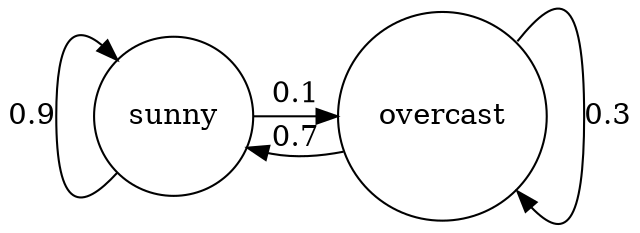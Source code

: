 digraph
{
    rankdir=TB;
    node [ shape = circle ];
    { rank = same; sunny overcast}

    sunny ->  overcast [label="0.1"];
    overcast:ne -> overcast:se[label="0.3"];
    overcast ->  sunny [label="0.7"];
    sunny:sw -> sunny:nw[label="0.9"];
}